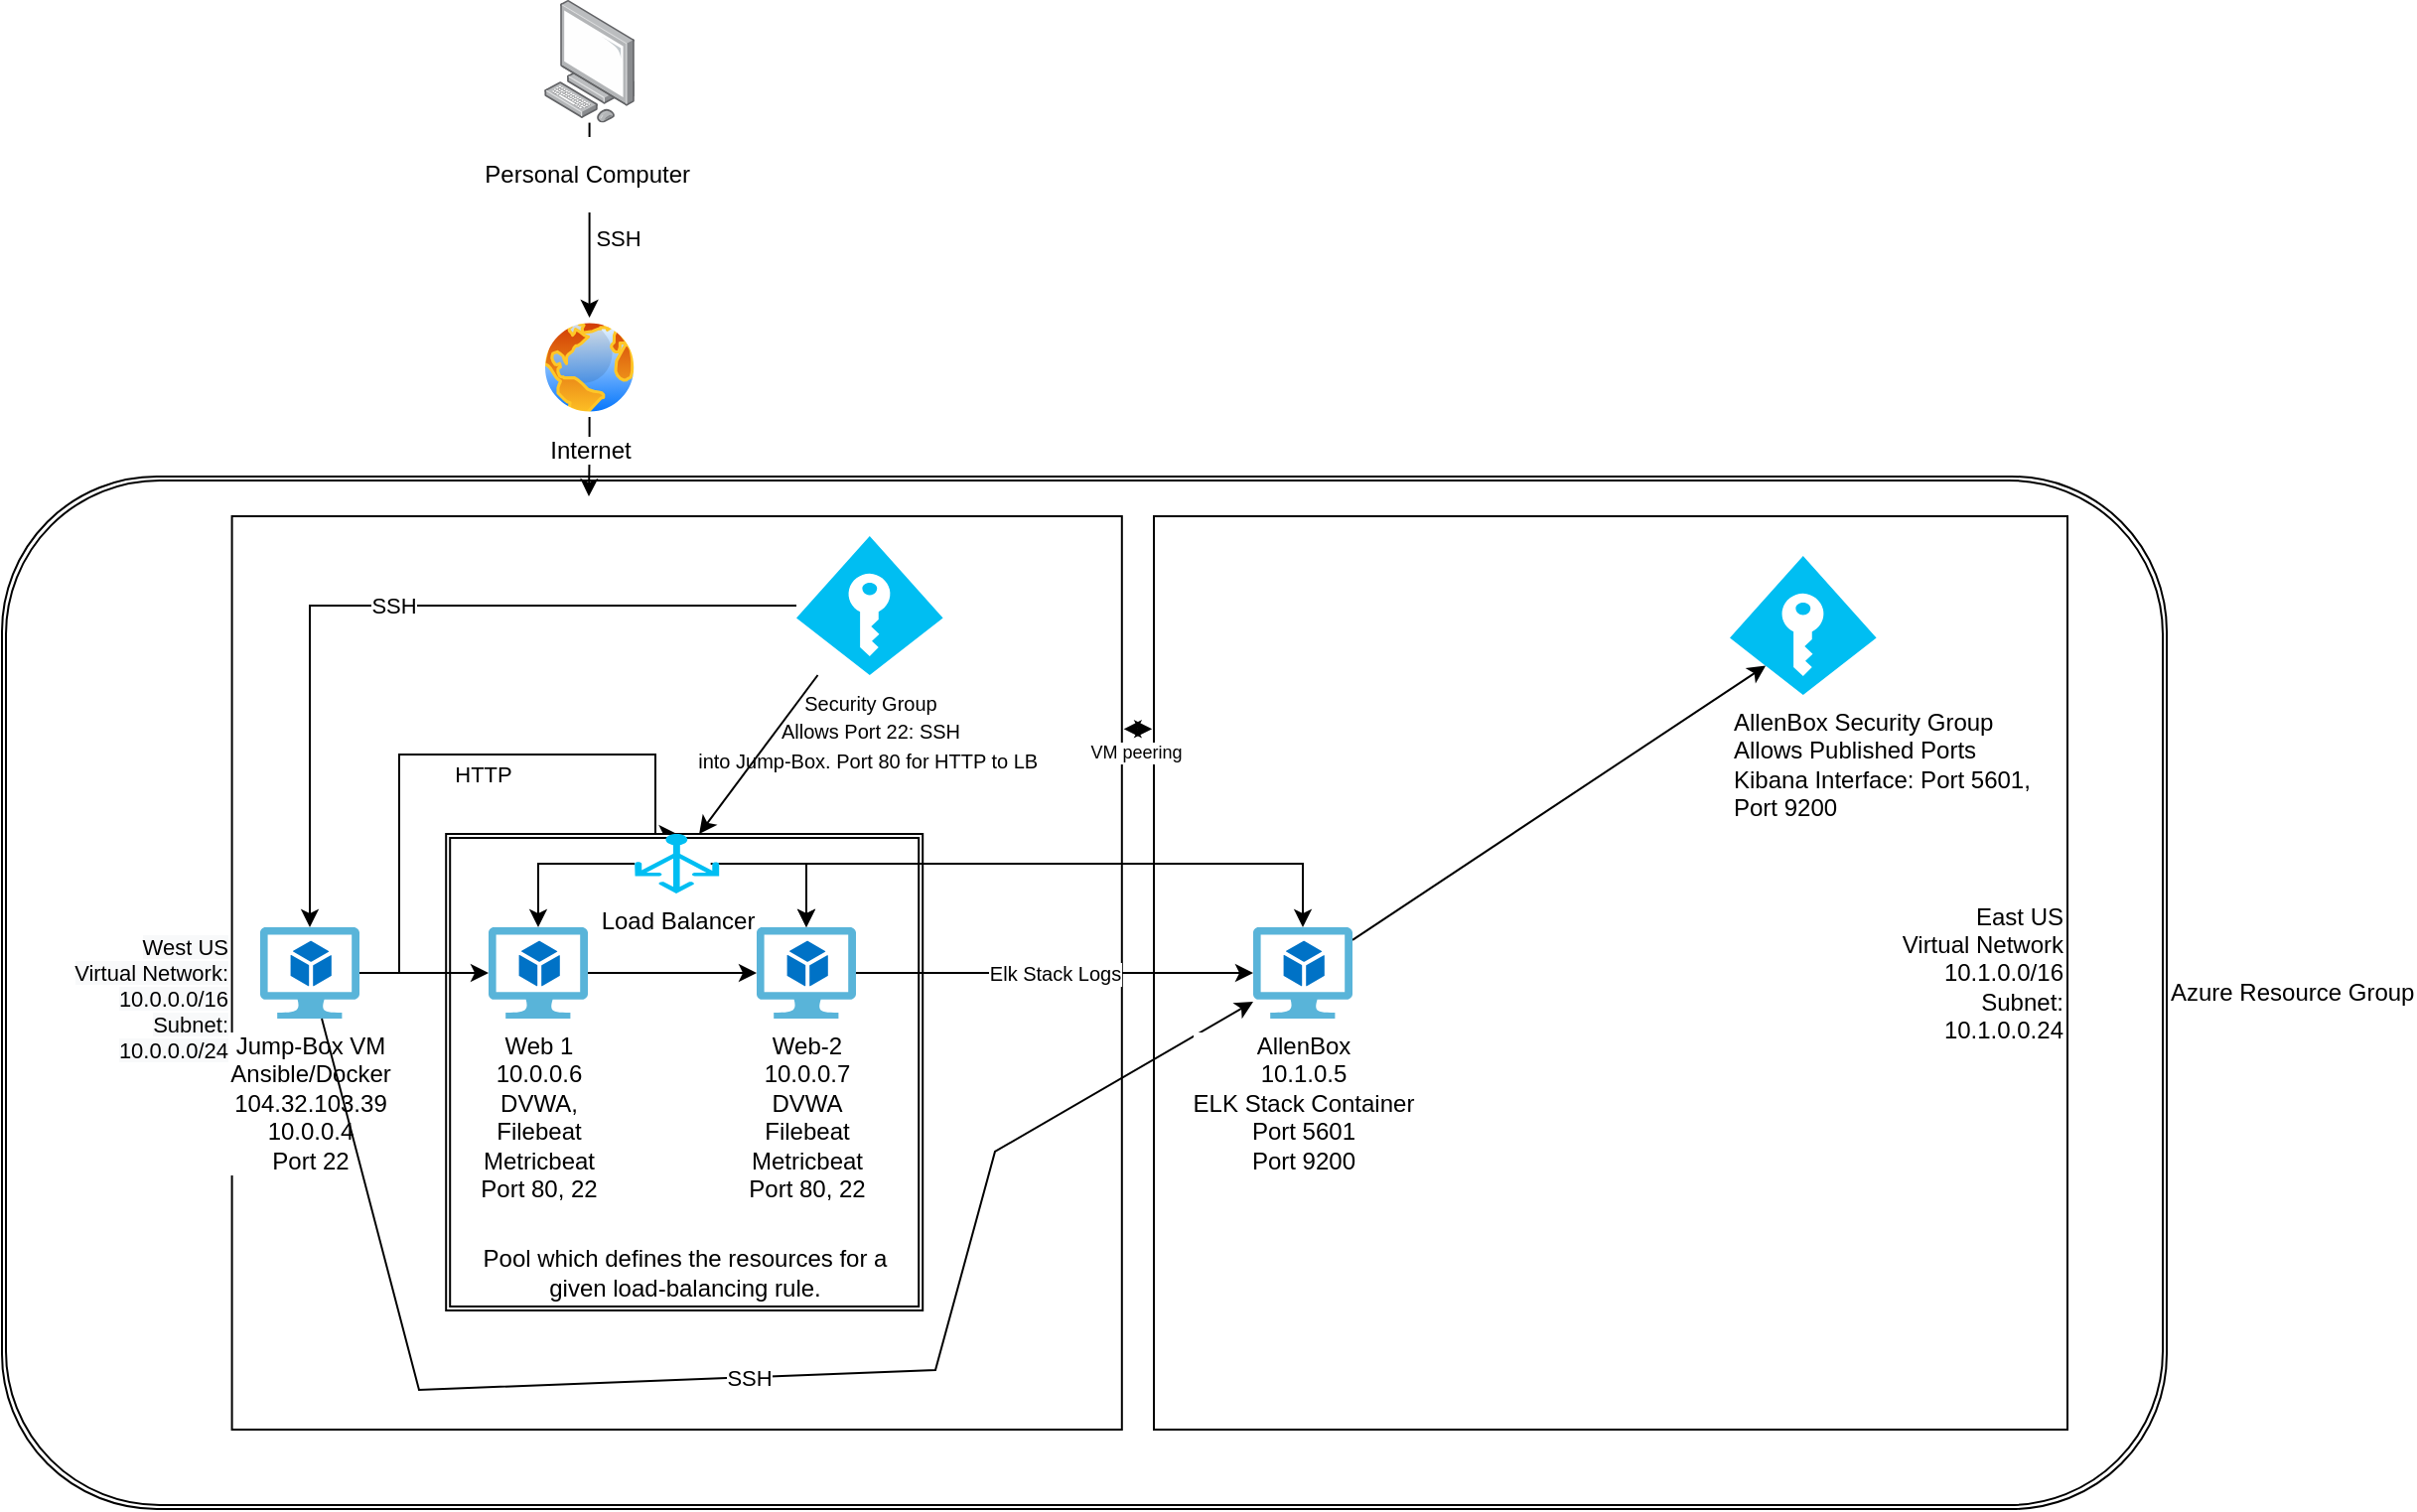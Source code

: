 <mxfile version="14.9.3" type="device"><diagram id="7lZfKtFub29jH-6E8G2D" name="Page-1"><mxGraphModel dx="1422" dy="1862" grid="1" gridSize="10" guides="1" tooltips="1" connect="1" arrows="1" fold="1" page="1" pageScale="1" pageWidth="850" pageHeight="1100" math="0" shadow="0"><root><mxCell id="0"/><mxCell id="1" parent="0"/><mxCell id="cHlzKa9rTL6KFumvslzN-9" value="Azure Resource Group" style="shape=ext;double=1;rounded=1;whiteSpace=wrap;html=1;labelPosition=right;verticalLabelPosition=middle;align=left;verticalAlign=middle;" parent="1" vertex="1"><mxGeometry x="130" y="230" width="1090" height="520" as="geometry"/></mxCell><mxCell id="cHlzKa9rTL6KFumvslzN-3" value="SSH" style="edgeStyle=orthogonalEdgeStyle;rounded=0;orthogonalLoop=1;jettySize=auto;html=1;shadow=0;" parent="1" source="cHlzKa9rTL6KFumvslzN-1" target="cHlzKa9rTL6KFumvslzN-2" edge="1"><mxGeometry x="0.185" y="14" relative="1" as="geometry"><Array as="points"><mxPoint x="426" y="120"/><mxPoint x="426" y="120"/></Array><mxPoint as="offset"/></mxGeometry></mxCell><mxCell id="cHlzKa9rTL6KFumvslzN-1" value="&lt;p&gt;Personal Computer&amp;nbsp;&lt;/p&gt;" style="points=[];aspect=fixed;html=1;align=center;shadow=0;dashed=0;image;image=img/lib/allied_telesis/computer_and_terminals/Personal_Computer.svg;" parent="1" vertex="1"><mxGeometry x="403" y="-10" width="45.6" height="61.8" as="geometry"/></mxCell><mxCell id="cHlzKa9rTL6KFumvslzN-6" value="" style="edgeStyle=orthogonalEdgeStyle;rounded=0;orthogonalLoop=1;jettySize=auto;html=1;" parent="1" source="cHlzKa9rTL6KFumvslzN-2" edge="1"><mxGeometry relative="1" as="geometry"><mxPoint x="425.5" y="240" as="targetPoint"/></mxGeometry></mxCell><mxCell id="cHlzKa9rTL6KFumvslzN-2" value="Internet" style="aspect=fixed;perimeter=ellipsePerimeter;html=1;align=center;shadow=0;dashed=0;spacingTop=3;image;image=img/lib/active_directory/internet_globe.svg;" parent="1" vertex="1"><mxGeometry x="400.8" y="150" width="50" height="50" as="geometry"/></mxCell><mxCell id="cHlzKa9rTL6KFumvslzN-13" value="SSH" style="edgeStyle=orthogonalEdgeStyle;rounded=0;orthogonalLoop=1;jettySize=auto;html=1;" parent="1" source="cHlzKa9rTL6KFumvslzN-11" target="cHlzKa9rTL6KFumvslzN-12" edge="1"><mxGeometry relative="1" as="geometry"><Array as="points"><mxPoint x="425" y="390"/><mxPoint x="425" y="390"/></Array></mxGeometry></mxCell><mxCell id="cHlzKa9rTL6KFumvslzN-20" value="&#10;&#10;&lt;br style=&quot;color: rgb(0, 0, 0); font-family: helvetica; font-size: 11px; font-style: normal; font-weight: 400; letter-spacing: normal; text-align: right; text-indent: 0px; text-transform: none; word-spacing: 0px; background-color: rgb(248, 249, 250);&quot;&gt;&lt;br style=&quot;color: rgb(0, 0, 0); font-family: helvetica; font-size: 11px; font-style: normal; font-weight: 400; letter-spacing: normal; text-align: right; text-indent: 0px; text-transform: none; word-spacing: 0px; background-color: rgb(248, 249, 250);&quot;&gt;&lt;span style=&quot;color: rgb(0, 0, 0); font-size: 11px; font-style: normal; font-weight: 400; letter-spacing: normal; text-align: right; text-indent: 0px; text-transform: none; word-spacing: 0px; font-family: helvetica; background-color: rgb(248, 249, 250); display: inline; float: none;&quot;&gt;West US&lt;/span&gt;&lt;br style=&quot;color: rgb(0, 0, 0); font-size: 11px; font-style: normal; font-weight: 400; letter-spacing: normal; text-align: right; text-indent: 0px; text-transform: none; word-spacing: 0px; font-family: helvetica; background-color: rgb(248, 249, 250);&quot;&gt;&lt;span style=&quot;color: rgb(0, 0, 0); font-size: 11px; font-style: normal; font-weight: 400; letter-spacing: normal; text-align: right; text-indent: 0px; text-transform: none; word-spacing: 0px; font-family: helvetica; background-color: rgb(248, 249, 250); display: inline; float: none;&quot;&gt;Virtual Network:&lt;/span&gt;&lt;br style=&quot;color: rgb(0, 0, 0); font-size: 11px; font-style: normal; font-weight: 400; letter-spacing: normal; text-align: right; text-indent: 0px; text-transform: none; word-spacing: 0px; font-family: helvetica; background-color: rgb(248, 249, 250);&quot;&gt;&lt;span style=&quot;color: rgb(0, 0, 0); font-size: 11px; font-style: normal; font-weight: 400; letter-spacing: normal; text-align: right; text-indent: 0px; text-transform: none; word-spacing: 0px; font-family: helvetica; background-color: rgb(248, 249, 250); display: inline; float: none;&quot;&gt;10.0.0.0/16&lt;/span&gt;&lt;br style=&quot;color: rgb(0, 0, 0); font-size: 11px; font-style: normal; font-weight: 400; letter-spacing: normal; text-align: right; text-indent: 0px; text-transform: none; word-spacing: 0px; font-family: helvetica; background-color: rgb(248, 249, 250);&quot;&gt;&lt;span style=&quot;color: rgb(0, 0, 0); font-size: 11px; font-style: normal; font-weight: 400; letter-spacing: normal; text-align: right; text-indent: 0px; text-transform: none; word-spacing: 0px; font-family: helvetica; background-color: rgb(248, 249, 250); display: inline; float: none;&quot;&gt;Subnet:&lt;/span&gt;&lt;br style=&quot;color: rgb(0, 0, 0); font-size: 11px; font-style: normal; font-weight: 400; letter-spacing: normal; text-align: right; text-indent: 0px; text-transform: none; word-spacing: 0px; font-family: helvetica; background-color: rgb(248, 249, 250);&quot;&gt;&lt;span style=&quot;color: rgb(0, 0, 0); font-size: 11px; font-style: normal; font-weight: 400; letter-spacing: normal; text-align: right; text-indent: 0px; text-transform: none; word-spacing: 0px; font-family: helvetica; background-color: rgb(248, 249, 250); display: inline; float: none;&quot;&gt;10.0.0.0/24&lt;/span&gt;&#10;&#10;" style="rounded=0;html=1;align=right;whiteSpace=wrap;labelPosition=left;verticalLabelPosition=middle;verticalAlign=middle;fontSize=11;" parent="1" vertex="1"><mxGeometry x="245.8" y="250" width="448.1" height="460" as="geometry"/></mxCell><mxCell id="cHlzKa9rTL6KFumvslzN-26" value="" style="edgeStyle=orthogonalEdgeStyle;rounded=0;orthogonalLoop=1;jettySize=auto;html=1;" parent="1" source="cHlzKa9rTL6KFumvslzN-12" target="cHlzKa9rTL6KFumvslzN-23" edge="1"><mxGeometry relative="1" as="geometry"/></mxCell><mxCell id="cHlzKa9rTL6KFumvslzN-40" value="HTTP" style="edgeStyle=orthogonalEdgeStyle;rounded=0;orthogonalLoop=1;jettySize=auto;html=1;entryX=0.5;entryY=0;entryDx=0;entryDy=0;entryPerimeter=0;" parent="1" source="cHlzKa9rTL6KFumvslzN-12" target="cHlzKa9rTL6KFumvslzN-31" edge="1"><mxGeometry x="0.108" y="-10" relative="1" as="geometry"><Array as="points"><mxPoint x="330" y="480"/><mxPoint x="330" y="370"/><mxPoint x="459" y="370"/></Array><mxPoint as="offset"/></mxGeometry></mxCell><mxCell id="cHlzKa9rTL6KFumvslzN-12" value="Jump-Box VM&lt;br&gt;Ansible/Docker&lt;br&gt;104.32.103.39&lt;br&gt;10.0.0.4&lt;br&gt;Port 22" style="aspect=fixed;html=1;points=[];align=center;image;fontSize=12;image=img/lib/mscae/Virtual_Machine_2.svg;" parent="1" vertex="1"><mxGeometry x="260" y="457" width="50" height="46" as="geometry"/></mxCell><mxCell id="cHlzKa9rTL6KFumvslzN-22" value="SSH" style="edgeStyle=orthogonalEdgeStyle;rounded=0;orthogonalLoop=1;jettySize=auto;html=1;" parent="1" source="cHlzKa9rTL6KFumvslzN-11" target="cHlzKa9rTL6KFumvslzN-12" edge="1"><mxGeometry relative="1" as="geometry"/></mxCell><mxCell id="2f0lLOhRi79nFcBXABS6-13" value="" style="edgeStyle=none;rounded=0;orthogonalLoop=1;jettySize=auto;html=1;fontSize=10;align=center;" edge="1" parent="1" source="cHlzKa9rTL6KFumvslzN-11" target="cHlzKa9rTL6KFumvslzN-31"><mxGeometry relative="1" as="geometry"/></mxCell><mxCell id="2f0lLOhRi79nFcBXABS6-1" value="East US&lt;br&gt;Virtual Network&lt;br&gt;10.1.0.0/16&lt;br&gt;Subnet:&lt;br&gt;10.1.0.0.24" style="whiteSpace=wrap;html=1;aspect=fixed;align=right;" vertex="1" parent="1"><mxGeometry x="710" y="250" width="460" height="460" as="geometry"/></mxCell><mxCell id="2f0lLOhRi79nFcBXABS6-20" value="SSH" style="edgeStyle=none;rounded=0;orthogonalLoop=1;jettySize=auto;html=1;fontSize=11;align=center;" edge="1" parent="1" source="cHlzKa9rTL6KFumvslzN-12" target="cHlzKa9rTL6KFumvslzN-24"><mxGeometry relative="1" as="geometry"><mxPoint x="770" y="540" as="targetPoint"/><Array as="points"><mxPoint x="340" y="690"/><mxPoint x="600" y="680"/><mxPoint x="630" y="570"/></Array></mxGeometry></mxCell><mxCell id="cHlzKa9rTL6KFumvslzN-11" value="&lt;font style=&quot;font-size: 10px&quot;&gt;Security Group&lt;br&gt;Allows Port 22: SSH&lt;br&gt;into Jump-Box. Port 80 for HTTP to LB&amp;nbsp;&lt;/font&gt;" style="verticalLabelPosition=bottom;html=1;verticalAlign=top;align=center;strokeColor=none;fillColor=#00BEF2;shape=mxgraph.azure.access_control;" parent="1" vertex="1"><mxGeometry x="530" y="260" width="73.8" height="70" as="geometry"/></mxCell><mxCell id="cHlzKa9rTL6KFumvslzN-34" style="edgeStyle=orthogonalEdgeStyle;rounded=0;orthogonalLoop=1;jettySize=auto;html=1;entryX=0.381;entryY=0.217;entryDx=0;entryDy=0;entryPerimeter=0;" parent="1" source="cHlzKa9rTL6KFumvslzN-23" target="cHlzKa9rTL6KFumvslzN-25" edge="1"><mxGeometry relative="1" as="geometry"/></mxCell><mxCell id="R0nqFmnMelNF2bzQ343q-1" value="Pool which defines the resources for a given load-balancing rule." style="shape=ext;double=1;whiteSpace=wrap;html=1;aspect=fixed;align=center;verticalAlign=bottom;" parent="1" vertex="1"><mxGeometry x="353.6" y="410" width="240" height="240" as="geometry"/></mxCell><mxCell id="2f0lLOhRi79nFcBXABS6-18" style="edgeStyle=none;rounded=0;orthogonalLoop=1;jettySize=auto;html=1;fontSize=10;align=center;" edge="1" parent="1" target="cHlzKa9rTL6KFumvslzN-23"><mxGeometry relative="1" as="geometry"><mxPoint x="330" y="480" as="sourcePoint"/></mxGeometry></mxCell><mxCell id="2f0lLOhRi79nFcBXABS6-19" value="" style="edgeStyle=none;rounded=0;orthogonalLoop=1;jettySize=auto;html=1;fontSize=10;align=center;" edge="1" parent="1" source="cHlzKa9rTL6KFumvslzN-23" target="cHlzKa9rTL6KFumvslzN-25"><mxGeometry relative="1" as="geometry"/></mxCell><mxCell id="cHlzKa9rTL6KFumvslzN-23" value="Web 1&lt;br&gt;10.0.0.6&lt;br&gt;DVWA, &lt;br&gt;Filebeat&lt;br&gt;Metricbeat&lt;br&gt;Port 80, 22" style="aspect=fixed;html=1;points=[];align=center;image;fontSize=12;image=img/lib/mscae/Virtual_Machine_2.svg;" parent="1" vertex="1"><mxGeometry x="375" y="457" width="50" height="46" as="geometry"/></mxCell><mxCell id="2f0lLOhRi79nFcBXABS6-8" style="edgeStyle=none;rounded=0;orthogonalLoop=1;jettySize=auto;html=1;entryX=0.245;entryY=0.79;entryDx=0;entryDy=0;entryPerimeter=0;" edge="1" parent="1" source="cHlzKa9rTL6KFumvslzN-24" target="2f0lLOhRi79nFcBXABS6-2"><mxGeometry relative="1" as="geometry"/></mxCell><mxCell id="cHlzKa9rTL6KFumvslzN-24" value="AllenBox&lt;br&gt;10.1.0.5&lt;br&gt;ELK Stack Container&lt;br&gt;Port 5601&lt;br&gt;Port 9200" style="aspect=fixed;html=1;points=[];align=center;image;fontSize=12;image=img/lib/mscae/Virtual_Machine_2.svg;" parent="1" vertex="1"><mxGeometry x="760" y="457" width="50" height="46" as="geometry"/></mxCell><mxCell id="cHlzKa9rTL6KFumvslzN-25" value="Web-2&lt;br&gt;10.0.0.7&lt;br&gt;DVWA&lt;br&gt;Filebeat&lt;br&gt;Metricbeat&lt;br&gt;Port 80, 22" style="aspect=fixed;html=1;points=[];align=center;image;fontSize=12;image=img/lib/mscae/Virtual_Machine_2.svg;" parent="1" vertex="1"><mxGeometry x="510" y="457" width="50" height="46" as="geometry"/></mxCell><mxCell id="cHlzKa9rTL6KFumvslzN-37" style="edgeStyle=orthogonalEdgeStyle;rounded=0;orthogonalLoop=1;jettySize=auto;html=1;" parent="1" source="cHlzKa9rTL6KFumvslzN-31" target="cHlzKa9rTL6KFumvslzN-23" edge="1"><mxGeometry relative="1" as="geometry"/></mxCell><mxCell id="cHlzKa9rTL6KFumvslzN-38" style="edgeStyle=orthogonalEdgeStyle;rounded=0;orthogonalLoop=1;jettySize=auto;html=1;exitX=0.9;exitY=0.5;exitDx=0;exitDy=0;exitPerimeter=0;" parent="1" source="cHlzKa9rTL6KFumvslzN-31" target="cHlzKa9rTL6KFumvslzN-25" edge="1"><mxGeometry relative="1" as="geometry"/></mxCell><mxCell id="cHlzKa9rTL6KFumvslzN-39" style="edgeStyle=orthogonalEdgeStyle;rounded=0;orthogonalLoop=1;jettySize=auto;html=1;" parent="1" source="cHlzKa9rTL6KFumvslzN-31" target="cHlzKa9rTL6KFumvslzN-24" edge="1"><mxGeometry relative="1" as="geometry"/></mxCell><mxCell id="cHlzKa9rTL6KFumvslzN-41" value="" style="edgeStyle=orthogonalEdgeStyle;rounded=0;orthogonalLoop=1;jettySize=auto;html=1;" parent="1" source="cHlzKa9rTL6KFumvslzN-31" target="cHlzKa9rTL6KFumvslzN-25" edge="1"><mxGeometry relative="1" as="geometry"/></mxCell><mxCell id="cHlzKa9rTL6KFumvslzN-31" value="Load Balancer" style="verticalLabelPosition=bottom;html=1;verticalAlign=top;align=center;strokeColor=none;fillColor=#00BEF2;shape=mxgraph.azure.load_balancer_generic;pointerEvents=1;" parent="1" vertex="1"><mxGeometry x="448.6" y="410" width="42.5" height="30" as="geometry"/></mxCell><mxCell id="2f0lLOhRi79nFcBXABS6-2" value="AllenBox Security Group&lt;br&gt;Allows Published Ports&lt;br&gt;Kibana Interface: Port 5601,&lt;br&gt;Port 9200" style="verticalLabelPosition=bottom;html=1;verticalAlign=top;align=left;strokeColor=none;fillColor=#00BEF2;shape=mxgraph.azure.access_control;" vertex="1" parent="1"><mxGeometry x="1000" y="270" width="73.8" height="70" as="geometry"/></mxCell><mxCell id="2f0lLOhRi79nFcBXABS6-11" value="VM peering&amp;nbsp;" style="html=1;labelBackgroundColor=#ffffff;startArrow=classic;startFill=1;startSize=6;endArrow=classic;endFill=1;endSize=6;jettySize=auto;orthogonalLoop=1;strokeWidth=1;dashed=1;fontSize=9;entryX=-0.002;entryY=0.233;entryDx=0;entryDy=0;entryPerimeter=0;exitX=1.002;exitY=0.233;exitDx=0;exitDy=0;exitPerimeter=0;align=center;labelPosition=center;verticalLabelPosition=bottom;verticalAlign=top;" edge="1" parent="1" source="cHlzKa9rTL6KFumvslzN-20" target="2f0lLOhRi79nFcBXABS6-1"><mxGeometry width="60" height="60" relative="1" as="geometry"><mxPoint x="640" y="350" as="sourcePoint"/><mxPoint x="700" y="290" as="targetPoint"/><Array as="points"/></mxGeometry></mxCell><mxCell id="2f0lLOhRi79nFcBXABS6-21" value="&lt;font size=&quot;1&quot;&gt;Elk Stack Logs&lt;/font&gt;" style="endArrow=classic;html=1;fontSize=10;align=center;" edge="1" parent="1" source="cHlzKa9rTL6KFumvslzN-25" target="cHlzKa9rTL6KFumvslzN-24"><mxGeometry width="50" height="50" relative="1" as="geometry"><mxPoint x="750" y="490" as="sourcePoint"/><mxPoint x="790" y="440" as="targetPoint"/></mxGeometry></mxCell></root></mxGraphModel></diagram></mxfile>